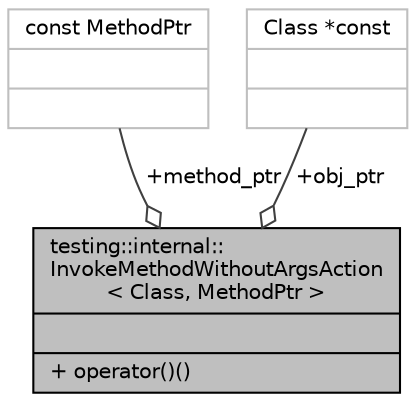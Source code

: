 digraph "testing::internal::InvokeMethodWithoutArgsAction&lt; Class, MethodPtr &gt;"
{
 // LATEX_PDF_SIZE
  bgcolor="transparent";
  edge [fontname="Helvetica",fontsize="10",labelfontname="Helvetica",labelfontsize="10"];
  node [fontname="Helvetica",fontsize="10",shape=record];
  Node1 [label="{testing::internal::\lInvokeMethodWithoutArgsAction\l\< Class, MethodPtr \>\n||+ operator()()\l}",height=0.2,width=0.4,color="black", fillcolor="grey75", style="filled", fontcolor="black",tooltip=" "];
  Node2 -> Node1 [color="grey25",fontsize="10",style="solid",label=" +method_ptr" ,arrowhead="odiamond",fontname="Helvetica"];
  Node2 [label="{const MethodPtr\n||}",height=0.2,width=0.4,color="grey75",tooltip=" "];
  Node3 -> Node1 [color="grey25",fontsize="10",style="solid",label=" +obj_ptr" ,arrowhead="odiamond",fontname="Helvetica"];
  Node3 [label="{Class *const\n||}",height=0.2,width=0.4,color="grey75",tooltip=" "];
}
